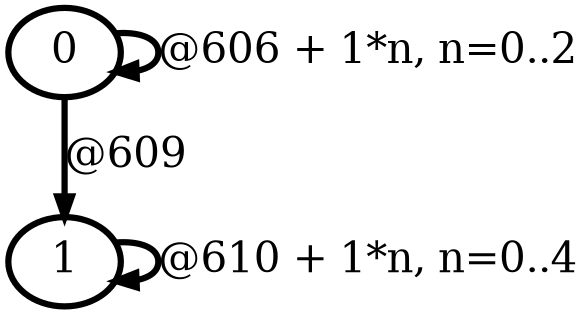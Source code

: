 digraph G {
        node [style=rounded, penwidth=3, fontsize=20, shape=oval];
        "0" -> "0" [label="@606 + 1*n, n=0..2", color=black,arrowsize=1,style=bold,penwidth=3,fontsize=20];
"0" -> "1" [label="@609", color=black,arrowsize=1,style=bold,penwidth=3,fontsize=20];
"1" -> "1" [label="@610 + 1*n, n=0..4", color=black,arrowsize=1,style=bold,penwidth=3,fontsize=20];
}
